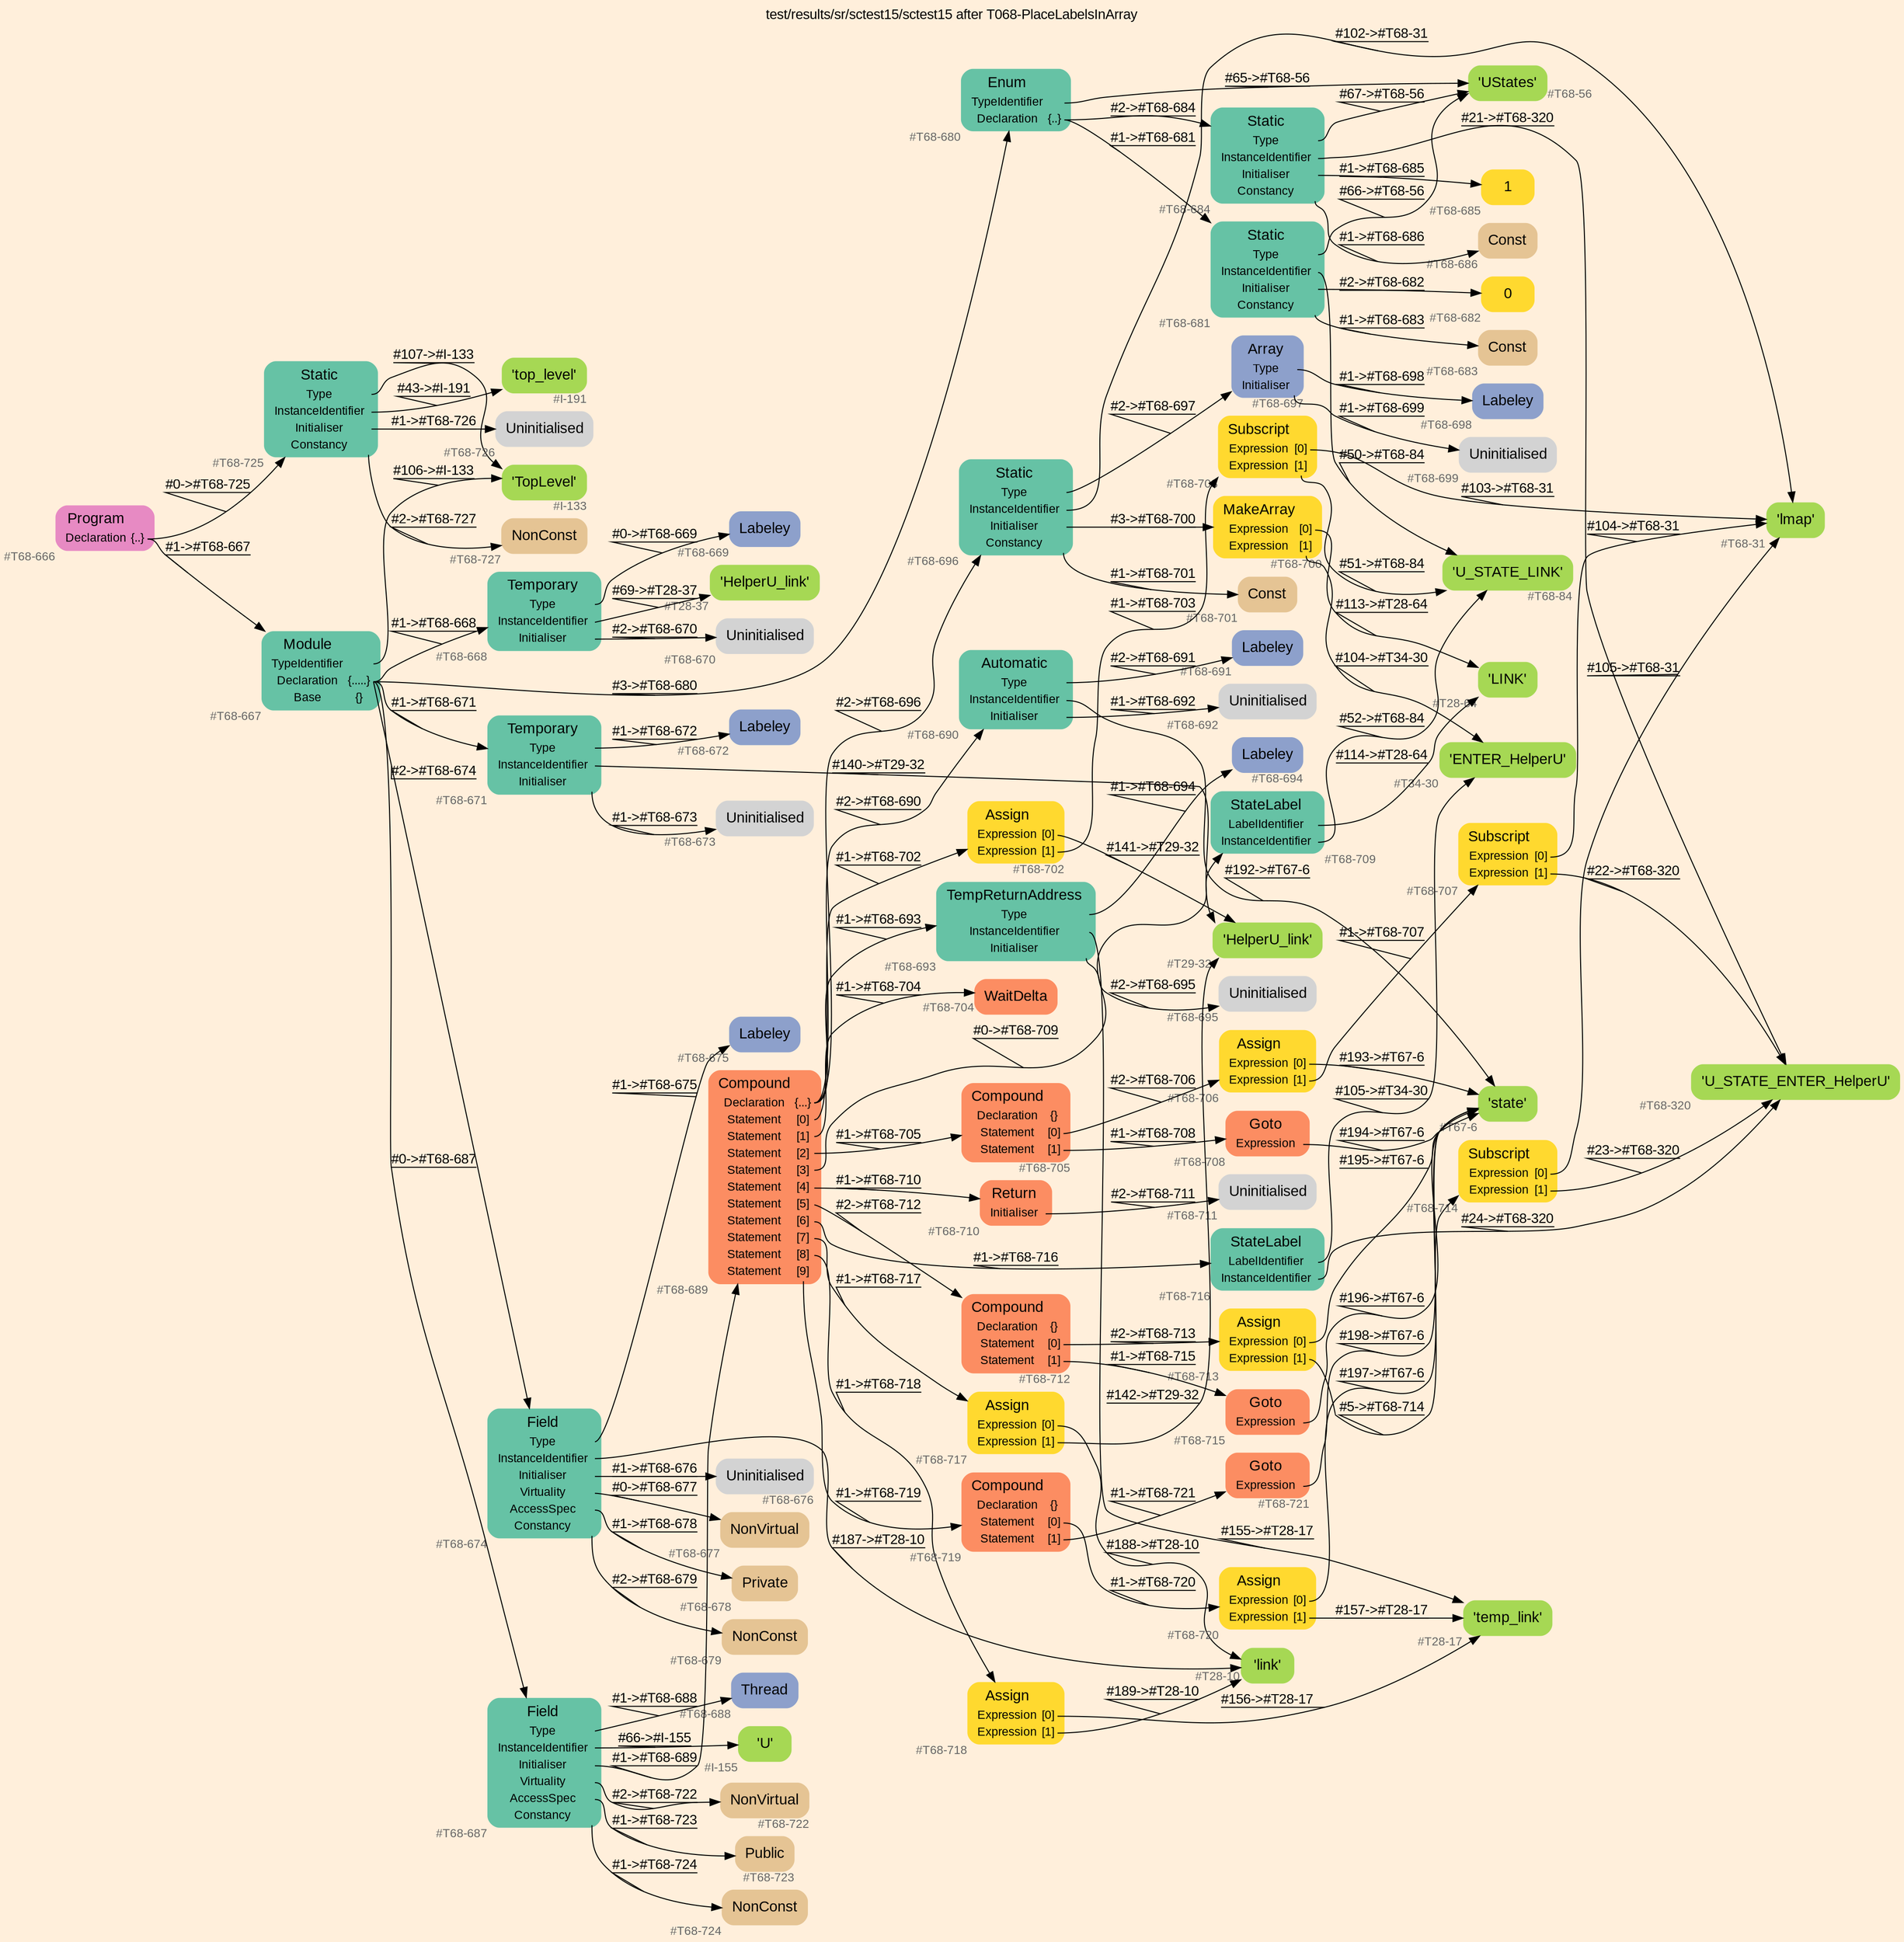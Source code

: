 digraph "test/results/sr/sctest15/sctest15 after T068-PlaceLabelsInArray" {
label = "test/results/sr/sctest15/sctest15 after T068-PlaceLabelsInArray"
labelloc = t
graph [
    rankdir = "LR"
    ranksep = 0.3
    bgcolor = antiquewhite1
    color = black
    fontcolor = black
    fontname = "Arial"
];
node [
    fontname = "Arial"
];
edge [
    fontname = "Arial"
];

// -------------------- node figure --------------------
// -------- block #T68-666 ----------
"#T68-666" [
    fillcolor = "/set28/4"
    xlabel = "#T68-666"
    fontsize = "12"
    fontcolor = grey40
    shape = "plaintext"
    label = <<TABLE BORDER="0" CELLBORDER="0" CELLSPACING="0">
     <TR><TD><FONT COLOR="black" POINT-SIZE="15">Program</FONT></TD></TR>
     <TR><TD><FONT COLOR="black" POINT-SIZE="12">Declaration</FONT></TD><TD PORT="port0"><FONT COLOR="black" POINT-SIZE="12">{..}</FONT></TD></TR>
    </TABLE>>
    style = "rounded,filled"
];

// -------- block #T68-667 ----------
"#T68-667" [
    fillcolor = "/set28/1"
    xlabel = "#T68-667"
    fontsize = "12"
    fontcolor = grey40
    shape = "plaintext"
    label = <<TABLE BORDER="0" CELLBORDER="0" CELLSPACING="0">
     <TR><TD><FONT COLOR="black" POINT-SIZE="15">Module</FONT></TD></TR>
     <TR><TD><FONT COLOR="black" POINT-SIZE="12">TypeIdentifier</FONT></TD><TD PORT="port0"></TD></TR>
     <TR><TD><FONT COLOR="black" POINT-SIZE="12">Declaration</FONT></TD><TD PORT="port1"><FONT COLOR="black" POINT-SIZE="12">{.....}</FONT></TD></TR>
     <TR><TD><FONT COLOR="black" POINT-SIZE="12">Base</FONT></TD><TD PORT="port2"><FONT COLOR="black" POINT-SIZE="12">{}</FONT></TD></TR>
    </TABLE>>
    style = "rounded,filled"
];

// -------- block #I-133 ----------
"#I-133" [
    fillcolor = "/set28/5"
    xlabel = "#I-133"
    fontsize = "12"
    fontcolor = grey40
    shape = "plaintext"
    label = <<TABLE BORDER="0" CELLBORDER="0" CELLSPACING="0">
     <TR><TD><FONT COLOR="black" POINT-SIZE="15">'TopLevel'</FONT></TD></TR>
    </TABLE>>
    style = "rounded,filled"
];

// -------- block #T68-668 ----------
"#T68-668" [
    fillcolor = "/set28/1"
    xlabel = "#T68-668"
    fontsize = "12"
    fontcolor = grey40
    shape = "plaintext"
    label = <<TABLE BORDER="0" CELLBORDER="0" CELLSPACING="0">
     <TR><TD><FONT COLOR="black" POINT-SIZE="15">Temporary</FONT></TD></TR>
     <TR><TD><FONT COLOR="black" POINT-SIZE="12">Type</FONT></TD><TD PORT="port0"></TD></TR>
     <TR><TD><FONT COLOR="black" POINT-SIZE="12">InstanceIdentifier</FONT></TD><TD PORT="port1"></TD></TR>
     <TR><TD><FONT COLOR="black" POINT-SIZE="12">Initialiser</FONT></TD><TD PORT="port2"></TD></TR>
    </TABLE>>
    style = "rounded,filled"
];

// -------- block #T68-669 ----------
"#T68-669" [
    fillcolor = "/set28/3"
    xlabel = "#T68-669"
    fontsize = "12"
    fontcolor = grey40
    shape = "plaintext"
    label = <<TABLE BORDER="0" CELLBORDER="0" CELLSPACING="0">
     <TR><TD><FONT COLOR="black" POINT-SIZE="15">Labeley</FONT></TD></TR>
    </TABLE>>
    style = "rounded,filled"
];

// -------- block #T28-37 ----------
"#T28-37" [
    fillcolor = "/set28/5"
    xlabel = "#T28-37"
    fontsize = "12"
    fontcolor = grey40
    shape = "plaintext"
    label = <<TABLE BORDER="0" CELLBORDER="0" CELLSPACING="0">
     <TR><TD><FONT COLOR="black" POINT-SIZE="15">'HelperU_link'</FONT></TD></TR>
    </TABLE>>
    style = "rounded,filled"
];

// -------- block #T68-670 ----------
"#T68-670" [
    xlabel = "#T68-670"
    fontsize = "12"
    fontcolor = grey40
    shape = "plaintext"
    label = <<TABLE BORDER="0" CELLBORDER="0" CELLSPACING="0">
     <TR><TD><FONT COLOR="black" POINT-SIZE="15">Uninitialised</FONT></TD></TR>
    </TABLE>>
    style = "rounded,filled"
];

// -------- block #T68-671 ----------
"#T68-671" [
    fillcolor = "/set28/1"
    xlabel = "#T68-671"
    fontsize = "12"
    fontcolor = grey40
    shape = "plaintext"
    label = <<TABLE BORDER="0" CELLBORDER="0" CELLSPACING="0">
     <TR><TD><FONT COLOR="black" POINT-SIZE="15">Temporary</FONT></TD></TR>
     <TR><TD><FONT COLOR="black" POINT-SIZE="12">Type</FONT></TD><TD PORT="port0"></TD></TR>
     <TR><TD><FONT COLOR="black" POINT-SIZE="12">InstanceIdentifier</FONT></TD><TD PORT="port1"></TD></TR>
     <TR><TD><FONT COLOR="black" POINT-SIZE="12">Initialiser</FONT></TD><TD PORT="port2"></TD></TR>
    </TABLE>>
    style = "rounded,filled"
];

// -------- block #T68-672 ----------
"#T68-672" [
    fillcolor = "/set28/3"
    xlabel = "#T68-672"
    fontsize = "12"
    fontcolor = grey40
    shape = "plaintext"
    label = <<TABLE BORDER="0" CELLBORDER="0" CELLSPACING="0">
     <TR><TD><FONT COLOR="black" POINT-SIZE="15">Labeley</FONT></TD></TR>
    </TABLE>>
    style = "rounded,filled"
];

// -------- block #T29-32 ----------
"#T29-32" [
    fillcolor = "/set28/5"
    xlabel = "#T29-32"
    fontsize = "12"
    fontcolor = grey40
    shape = "plaintext"
    label = <<TABLE BORDER="0" CELLBORDER="0" CELLSPACING="0">
     <TR><TD><FONT COLOR="black" POINT-SIZE="15">'HelperU_link'</FONT></TD></TR>
    </TABLE>>
    style = "rounded,filled"
];

// -------- block #T68-673 ----------
"#T68-673" [
    xlabel = "#T68-673"
    fontsize = "12"
    fontcolor = grey40
    shape = "plaintext"
    label = <<TABLE BORDER="0" CELLBORDER="0" CELLSPACING="0">
     <TR><TD><FONT COLOR="black" POINT-SIZE="15">Uninitialised</FONT></TD></TR>
    </TABLE>>
    style = "rounded,filled"
];

// -------- block #T68-674 ----------
"#T68-674" [
    fillcolor = "/set28/1"
    xlabel = "#T68-674"
    fontsize = "12"
    fontcolor = grey40
    shape = "plaintext"
    label = <<TABLE BORDER="0" CELLBORDER="0" CELLSPACING="0">
     <TR><TD><FONT COLOR="black" POINT-SIZE="15">Field</FONT></TD></TR>
     <TR><TD><FONT COLOR="black" POINT-SIZE="12">Type</FONT></TD><TD PORT="port0"></TD></TR>
     <TR><TD><FONT COLOR="black" POINT-SIZE="12">InstanceIdentifier</FONT></TD><TD PORT="port1"></TD></TR>
     <TR><TD><FONT COLOR="black" POINT-SIZE="12">Initialiser</FONT></TD><TD PORT="port2"></TD></TR>
     <TR><TD><FONT COLOR="black" POINT-SIZE="12">Virtuality</FONT></TD><TD PORT="port3"></TD></TR>
     <TR><TD><FONT COLOR="black" POINT-SIZE="12">AccessSpec</FONT></TD><TD PORT="port4"></TD></TR>
     <TR><TD><FONT COLOR="black" POINT-SIZE="12">Constancy</FONT></TD><TD PORT="port5"></TD></TR>
    </TABLE>>
    style = "rounded,filled"
];

// -------- block #T68-675 ----------
"#T68-675" [
    fillcolor = "/set28/3"
    xlabel = "#T68-675"
    fontsize = "12"
    fontcolor = grey40
    shape = "plaintext"
    label = <<TABLE BORDER="0" CELLBORDER="0" CELLSPACING="0">
     <TR><TD><FONT COLOR="black" POINT-SIZE="15">Labeley</FONT></TD></TR>
    </TABLE>>
    style = "rounded,filled"
];

// -------- block #T28-10 ----------
"#T28-10" [
    fillcolor = "/set28/5"
    xlabel = "#T28-10"
    fontsize = "12"
    fontcolor = grey40
    shape = "plaintext"
    label = <<TABLE BORDER="0" CELLBORDER="0" CELLSPACING="0">
     <TR><TD><FONT COLOR="black" POINT-SIZE="15">'link'</FONT></TD></TR>
    </TABLE>>
    style = "rounded,filled"
];

// -------- block #T68-676 ----------
"#T68-676" [
    xlabel = "#T68-676"
    fontsize = "12"
    fontcolor = grey40
    shape = "plaintext"
    label = <<TABLE BORDER="0" CELLBORDER="0" CELLSPACING="0">
     <TR><TD><FONT COLOR="black" POINT-SIZE="15">Uninitialised</FONT></TD></TR>
    </TABLE>>
    style = "rounded,filled"
];

// -------- block #T68-677 ----------
"#T68-677" [
    fillcolor = "/set28/7"
    xlabel = "#T68-677"
    fontsize = "12"
    fontcolor = grey40
    shape = "plaintext"
    label = <<TABLE BORDER="0" CELLBORDER="0" CELLSPACING="0">
     <TR><TD><FONT COLOR="black" POINT-SIZE="15">NonVirtual</FONT></TD></TR>
    </TABLE>>
    style = "rounded,filled"
];

// -------- block #T68-678 ----------
"#T68-678" [
    fillcolor = "/set28/7"
    xlabel = "#T68-678"
    fontsize = "12"
    fontcolor = grey40
    shape = "plaintext"
    label = <<TABLE BORDER="0" CELLBORDER="0" CELLSPACING="0">
     <TR><TD><FONT COLOR="black" POINT-SIZE="15">Private</FONT></TD></TR>
    </TABLE>>
    style = "rounded,filled"
];

// -------- block #T68-679 ----------
"#T68-679" [
    fillcolor = "/set28/7"
    xlabel = "#T68-679"
    fontsize = "12"
    fontcolor = grey40
    shape = "plaintext"
    label = <<TABLE BORDER="0" CELLBORDER="0" CELLSPACING="0">
     <TR><TD><FONT COLOR="black" POINT-SIZE="15">NonConst</FONT></TD></TR>
    </TABLE>>
    style = "rounded,filled"
];

// -------- block #T68-680 ----------
"#T68-680" [
    fillcolor = "/set28/1"
    xlabel = "#T68-680"
    fontsize = "12"
    fontcolor = grey40
    shape = "plaintext"
    label = <<TABLE BORDER="0" CELLBORDER="0" CELLSPACING="0">
     <TR><TD><FONT COLOR="black" POINT-SIZE="15">Enum</FONT></TD></TR>
     <TR><TD><FONT COLOR="black" POINT-SIZE="12">TypeIdentifier</FONT></TD><TD PORT="port0"></TD></TR>
     <TR><TD><FONT COLOR="black" POINT-SIZE="12">Declaration</FONT></TD><TD PORT="port1"><FONT COLOR="black" POINT-SIZE="12">{..}</FONT></TD></TR>
    </TABLE>>
    style = "rounded,filled"
];

// -------- block #T68-56 ----------
"#T68-56" [
    fillcolor = "/set28/5"
    xlabel = "#T68-56"
    fontsize = "12"
    fontcolor = grey40
    shape = "plaintext"
    label = <<TABLE BORDER="0" CELLBORDER="0" CELLSPACING="0">
     <TR><TD><FONT COLOR="black" POINT-SIZE="15">'UStates'</FONT></TD></TR>
    </TABLE>>
    style = "rounded,filled"
];

// -------- block #T68-681 ----------
"#T68-681" [
    fillcolor = "/set28/1"
    xlabel = "#T68-681"
    fontsize = "12"
    fontcolor = grey40
    shape = "plaintext"
    label = <<TABLE BORDER="0" CELLBORDER="0" CELLSPACING="0">
     <TR><TD><FONT COLOR="black" POINT-SIZE="15">Static</FONT></TD></TR>
     <TR><TD><FONT COLOR="black" POINT-SIZE="12">Type</FONT></TD><TD PORT="port0"></TD></TR>
     <TR><TD><FONT COLOR="black" POINT-SIZE="12">InstanceIdentifier</FONT></TD><TD PORT="port1"></TD></TR>
     <TR><TD><FONT COLOR="black" POINT-SIZE="12">Initialiser</FONT></TD><TD PORT="port2"></TD></TR>
     <TR><TD><FONT COLOR="black" POINT-SIZE="12">Constancy</FONT></TD><TD PORT="port3"></TD></TR>
    </TABLE>>
    style = "rounded,filled"
];

// -------- block #T68-84 ----------
"#T68-84" [
    fillcolor = "/set28/5"
    xlabel = "#T68-84"
    fontsize = "12"
    fontcolor = grey40
    shape = "plaintext"
    label = <<TABLE BORDER="0" CELLBORDER="0" CELLSPACING="0">
     <TR><TD><FONT COLOR="black" POINT-SIZE="15">'U_STATE_LINK'</FONT></TD></TR>
    </TABLE>>
    style = "rounded,filled"
];

// -------- block #T68-682 ----------
"#T68-682" [
    fillcolor = "/set28/6"
    xlabel = "#T68-682"
    fontsize = "12"
    fontcolor = grey40
    shape = "plaintext"
    label = <<TABLE BORDER="0" CELLBORDER="0" CELLSPACING="0">
     <TR><TD><FONT COLOR="black" POINT-SIZE="15">0</FONT></TD></TR>
    </TABLE>>
    style = "rounded,filled"
];

// -------- block #T68-683 ----------
"#T68-683" [
    fillcolor = "/set28/7"
    xlabel = "#T68-683"
    fontsize = "12"
    fontcolor = grey40
    shape = "plaintext"
    label = <<TABLE BORDER="0" CELLBORDER="0" CELLSPACING="0">
     <TR><TD><FONT COLOR="black" POINT-SIZE="15">Const</FONT></TD></TR>
    </TABLE>>
    style = "rounded,filled"
];

// -------- block #T68-684 ----------
"#T68-684" [
    fillcolor = "/set28/1"
    xlabel = "#T68-684"
    fontsize = "12"
    fontcolor = grey40
    shape = "plaintext"
    label = <<TABLE BORDER="0" CELLBORDER="0" CELLSPACING="0">
     <TR><TD><FONT COLOR="black" POINT-SIZE="15">Static</FONT></TD></TR>
     <TR><TD><FONT COLOR="black" POINT-SIZE="12">Type</FONT></TD><TD PORT="port0"></TD></TR>
     <TR><TD><FONT COLOR="black" POINT-SIZE="12">InstanceIdentifier</FONT></TD><TD PORT="port1"></TD></TR>
     <TR><TD><FONT COLOR="black" POINT-SIZE="12">Initialiser</FONT></TD><TD PORT="port2"></TD></TR>
     <TR><TD><FONT COLOR="black" POINT-SIZE="12">Constancy</FONT></TD><TD PORT="port3"></TD></TR>
    </TABLE>>
    style = "rounded,filled"
];

// -------- block #T68-320 ----------
"#T68-320" [
    fillcolor = "/set28/5"
    xlabel = "#T68-320"
    fontsize = "12"
    fontcolor = grey40
    shape = "plaintext"
    label = <<TABLE BORDER="0" CELLBORDER="0" CELLSPACING="0">
     <TR><TD><FONT COLOR="black" POINT-SIZE="15">'U_STATE_ENTER_HelperU'</FONT></TD></TR>
    </TABLE>>
    style = "rounded,filled"
];

// -------- block #T68-685 ----------
"#T68-685" [
    fillcolor = "/set28/6"
    xlabel = "#T68-685"
    fontsize = "12"
    fontcolor = grey40
    shape = "plaintext"
    label = <<TABLE BORDER="0" CELLBORDER="0" CELLSPACING="0">
     <TR><TD><FONT COLOR="black" POINT-SIZE="15">1</FONT></TD></TR>
    </TABLE>>
    style = "rounded,filled"
];

// -------- block #T68-686 ----------
"#T68-686" [
    fillcolor = "/set28/7"
    xlabel = "#T68-686"
    fontsize = "12"
    fontcolor = grey40
    shape = "plaintext"
    label = <<TABLE BORDER="0" CELLBORDER="0" CELLSPACING="0">
     <TR><TD><FONT COLOR="black" POINT-SIZE="15">Const</FONT></TD></TR>
    </TABLE>>
    style = "rounded,filled"
];

// -------- block #T68-687 ----------
"#T68-687" [
    fillcolor = "/set28/1"
    xlabel = "#T68-687"
    fontsize = "12"
    fontcolor = grey40
    shape = "plaintext"
    label = <<TABLE BORDER="0" CELLBORDER="0" CELLSPACING="0">
     <TR><TD><FONT COLOR="black" POINT-SIZE="15">Field</FONT></TD></TR>
     <TR><TD><FONT COLOR="black" POINT-SIZE="12">Type</FONT></TD><TD PORT="port0"></TD></TR>
     <TR><TD><FONT COLOR="black" POINT-SIZE="12">InstanceIdentifier</FONT></TD><TD PORT="port1"></TD></TR>
     <TR><TD><FONT COLOR="black" POINT-SIZE="12">Initialiser</FONT></TD><TD PORT="port2"></TD></TR>
     <TR><TD><FONT COLOR="black" POINT-SIZE="12">Virtuality</FONT></TD><TD PORT="port3"></TD></TR>
     <TR><TD><FONT COLOR="black" POINT-SIZE="12">AccessSpec</FONT></TD><TD PORT="port4"></TD></TR>
     <TR><TD><FONT COLOR="black" POINT-SIZE="12">Constancy</FONT></TD><TD PORT="port5"></TD></TR>
    </TABLE>>
    style = "rounded,filled"
];

// -------- block #T68-688 ----------
"#T68-688" [
    fillcolor = "/set28/3"
    xlabel = "#T68-688"
    fontsize = "12"
    fontcolor = grey40
    shape = "plaintext"
    label = <<TABLE BORDER="0" CELLBORDER="0" CELLSPACING="0">
     <TR><TD><FONT COLOR="black" POINT-SIZE="15">Thread</FONT></TD></TR>
    </TABLE>>
    style = "rounded,filled"
];

// -------- block #I-155 ----------
"#I-155" [
    fillcolor = "/set28/5"
    xlabel = "#I-155"
    fontsize = "12"
    fontcolor = grey40
    shape = "plaintext"
    label = <<TABLE BORDER="0" CELLBORDER="0" CELLSPACING="0">
     <TR><TD><FONT COLOR="black" POINT-SIZE="15">'U'</FONT></TD></TR>
    </TABLE>>
    style = "rounded,filled"
];

// -------- block #T68-689 ----------
"#T68-689" [
    fillcolor = "/set28/2"
    xlabel = "#T68-689"
    fontsize = "12"
    fontcolor = grey40
    shape = "plaintext"
    label = <<TABLE BORDER="0" CELLBORDER="0" CELLSPACING="0">
     <TR><TD><FONT COLOR="black" POINT-SIZE="15">Compound</FONT></TD></TR>
     <TR><TD><FONT COLOR="black" POINT-SIZE="12">Declaration</FONT></TD><TD PORT="port0"><FONT COLOR="black" POINT-SIZE="12">{...}</FONT></TD></TR>
     <TR><TD><FONT COLOR="black" POINT-SIZE="12">Statement</FONT></TD><TD PORT="port1"><FONT COLOR="black" POINT-SIZE="12">[0]</FONT></TD></TR>
     <TR><TD><FONT COLOR="black" POINT-SIZE="12">Statement</FONT></TD><TD PORT="port2"><FONT COLOR="black" POINT-SIZE="12">[1]</FONT></TD></TR>
     <TR><TD><FONT COLOR="black" POINT-SIZE="12">Statement</FONT></TD><TD PORT="port3"><FONT COLOR="black" POINT-SIZE="12">[2]</FONT></TD></TR>
     <TR><TD><FONT COLOR="black" POINT-SIZE="12">Statement</FONT></TD><TD PORT="port4"><FONT COLOR="black" POINT-SIZE="12">[3]</FONT></TD></TR>
     <TR><TD><FONT COLOR="black" POINT-SIZE="12">Statement</FONT></TD><TD PORT="port5"><FONT COLOR="black" POINT-SIZE="12">[4]</FONT></TD></TR>
     <TR><TD><FONT COLOR="black" POINT-SIZE="12">Statement</FONT></TD><TD PORT="port6"><FONT COLOR="black" POINT-SIZE="12">[5]</FONT></TD></TR>
     <TR><TD><FONT COLOR="black" POINT-SIZE="12">Statement</FONT></TD><TD PORT="port7"><FONT COLOR="black" POINT-SIZE="12">[6]</FONT></TD></TR>
     <TR><TD><FONT COLOR="black" POINT-SIZE="12">Statement</FONT></TD><TD PORT="port8"><FONT COLOR="black" POINT-SIZE="12">[7]</FONT></TD></TR>
     <TR><TD><FONT COLOR="black" POINT-SIZE="12">Statement</FONT></TD><TD PORT="port9"><FONT COLOR="black" POINT-SIZE="12">[8]</FONT></TD></TR>
     <TR><TD><FONT COLOR="black" POINT-SIZE="12">Statement</FONT></TD><TD PORT="port10"><FONT COLOR="black" POINT-SIZE="12">[9]</FONT></TD></TR>
    </TABLE>>
    style = "rounded,filled"
];

// -------- block #T68-690 ----------
"#T68-690" [
    fillcolor = "/set28/1"
    xlabel = "#T68-690"
    fontsize = "12"
    fontcolor = grey40
    shape = "plaintext"
    label = <<TABLE BORDER="0" CELLBORDER="0" CELLSPACING="0">
     <TR><TD><FONT COLOR="black" POINT-SIZE="15">Automatic</FONT></TD></TR>
     <TR><TD><FONT COLOR="black" POINT-SIZE="12">Type</FONT></TD><TD PORT="port0"></TD></TR>
     <TR><TD><FONT COLOR="black" POINT-SIZE="12">InstanceIdentifier</FONT></TD><TD PORT="port1"></TD></TR>
     <TR><TD><FONT COLOR="black" POINT-SIZE="12">Initialiser</FONT></TD><TD PORT="port2"></TD></TR>
    </TABLE>>
    style = "rounded,filled"
];

// -------- block #T68-691 ----------
"#T68-691" [
    fillcolor = "/set28/3"
    xlabel = "#T68-691"
    fontsize = "12"
    fontcolor = grey40
    shape = "plaintext"
    label = <<TABLE BORDER="0" CELLBORDER="0" CELLSPACING="0">
     <TR><TD><FONT COLOR="black" POINT-SIZE="15">Labeley</FONT></TD></TR>
    </TABLE>>
    style = "rounded,filled"
];

// -------- block #T67-6 ----------
"#T67-6" [
    fillcolor = "/set28/5"
    xlabel = "#T67-6"
    fontsize = "12"
    fontcolor = grey40
    shape = "plaintext"
    label = <<TABLE BORDER="0" CELLBORDER="0" CELLSPACING="0">
     <TR><TD><FONT COLOR="black" POINT-SIZE="15">'state'</FONT></TD></TR>
    </TABLE>>
    style = "rounded,filled"
];

// -------- block #T68-692 ----------
"#T68-692" [
    xlabel = "#T68-692"
    fontsize = "12"
    fontcolor = grey40
    shape = "plaintext"
    label = <<TABLE BORDER="0" CELLBORDER="0" CELLSPACING="0">
     <TR><TD><FONT COLOR="black" POINT-SIZE="15">Uninitialised</FONT></TD></TR>
    </TABLE>>
    style = "rounded,filled"
];

// -------- block #T68-693 ----------
"#T68-693" [
    fillcolor = "/set28/1"
    xlabel = "#T68-693"
    fontsize = "12"
    fontcolor = grey40
    shape = "plaintext"
    label = <<TABLE BORDER="0" CELLBORDER="0" CELLSPACING="0">
     <TR><TD><FONT COLOR="black" POINT-SIZE="15">TempReturnAddress</FONT></TD></TR>
     <TR><TD><FONT COLOR="black" POINT-SIZE="12">Type</FONT></TD><TD PORT="port0"></TD></TR>
     <TR><TD><FONT COLOR="black" POINT-SIZE="12">InstanceIdentifier</FONT></TD><TD PORT="port1"></TD></TR>
     <TR><TD><FONT COLOR="black" POINT-SIZE="12">Initialiser</FONT></TD><TD PORT="port2"></TD></TR>
    </TABLE>>
    style = "rounded,filled"
];

// -------- block #T68-694 ----------
"#T68-694" [
    fillcolor = "/set28/3"
    xlabel = "#T68-694"
    fontsize = "12"
    fontcolor = grey40
    shape = "plaintext"
    label = <<TABLE BORDER="0" CELLBORDER="0" CELLSPACING="0">
     <TR><TD><FONT COLOR="black" POINT-SIZE="15">Labeley</FONT></TD></TR>
    </TABLE>>
    style = "rounded,filled"
];

// -------- block #T28-17 ----------
"#T28-17" [
    fillcolor = "/set28/5"
    xlabel = "#T28-17"
    fontsize = "12"
    fontcolor = grey40
    shape = "plaintext"
    label = <<TABLE BORDER="0" CELLBORDER="0" CELLSPACING="0">
     <TR><TD><FONT COLOR="black" POINT-SIZE="15">'temp_link'</FONT></TD></TR>
    </TABLE>>
    style = "rounded,filled"
];

// -------- block #T68-695 ----------
"#T68-695" [
    xlabel = "#T68-695"
    fontsize = "12"
    fontcolor = grey40
    shape = "plaintext"
    label = <<TABLE BORDER="0" CELLBORDER="0" CELLSPACING="0">
     <TR><TD><FONT COLOR="black" POINT-SIZE="15">Uninitialised</FONT></TD></TR>
    </TABLE>>
    style = "rounded,filled"
];

// -------- block #T68-696 ----------
"#T68-696" [
    fillcolor = "/set28/1"
    xlabel = "#T68-696"
    fontsize = "12"
    fontcolor = grey40
    shape = "plaintext"
    label = <<TABLE BORDER="0" CELLBORDER="0" CELLSPACING="0">
     <TR><TD><FONT COLOR="black" POINT-SIZE="15">Static</FONT></TD></TR>
     <TR><TD><FONT COLOR="black" POINT-SIZE="12">Type</FONT></TD><TD PORT="port0"></TD></TR>
     <TR><TD><FONT COLOR="black" POINT-SIZE="12">InstanceIdentifier</FONT></TD><TD PORT="port1"></TD></TR>
     <TR><TD><FONT COLOR="black" POINT-SIZE="12">Initialiser</FONT></TD><TD PORT="port2"></TD></TR>
     <TR><TD><FONT COLOR="black" POINT-SIZE="12">Constancy</FONT></TD><TD PORT="port3"></TD></TR>
    </TABLE>>
    style = "rounded,filled"
];

// -------- block #T68-697 ----------
"#T68-697" [
    fillcolor = "/set28/3"
    xlabel = "#T68-697"
    fontsize = "12"
    fontcolor = grey40
    shape = "plaintext"
    label = <<TABLE BORDER="0" CELLBORDER="0" CELLSPACING="0">
     <TR><TD><FONT COLOR="black" POINT-SIZE="15">Array</FONT></TD></TR>
     <TR><TD><FONT COLOR="black" POINT-SIZE="12">Type</FONT></TD><TD PORT="port0"></TD></TR>
     <TR><TD><FONT COLOR="black" POINT-SIZE="12">Initialiser</FONT></TD><TD PORT="port1"></TD></TR>
    </TABLE>>
    style = "rounded,filled"
];

// -------- block #T68-698 ----------
"#T68-698" [
    fillcolor = "/set28/3"
    xlabel = "#T68-698"
    fontsize = "12"
    fontcolor = grey40
    shape = "plaintext"
    label = <<TABLE BORDER="0" CELLBORDER="0" CELLSPACING="0">
     <TR><TD><FONT COLOR="black" POINT-SIZE="15">Labeley</FONT></TD></TR>
    </TABLE>>
    style = "rounded,filled"
];

// -------- block #T68-699 ----------
"#T68-699" [
    xlabel = "#T68-699"
    fontsize = "12"
    fontcolor = grey40
    shape = "plaintext"
    label = <<TABLE BORDER="0" CELLBORDER="0" CELLSPACING="0">
     <TR><TD><FONT COLOR="black" POINT-SIZE="15">Uninitialised</FONT></TD></TR>
    </TABLE>>
    style = "rounded,filled"
];

// -------- block #T68-31 ----------
"#T68-31" [
    fillcolor = "/set28/5"
    xlabel = "#T68-31"
    fontsize = "12"
    fontcolor = grey40
    shape = "plaintext"
    label = <<TABLE BORDER="0" CELLBORDER="0" CELLSPACING="0">
     <TR><TD><FONT COLOR="black" POINT-SIZE="15">'lmap'</FONT></TD></TR>
    </TABLE>>
    style = "rounded,filled"
];

// -------- block #T68-700 ----------
"#T68-700" [
    fillcolor = "/set28/6"
    xlabel = "#T68-700"
    fontsize = "12"
    fontcolor = grey40
    shape = "plaintext"
    label = <<TABLE BORDER="0" CELLBORDER="0" CELLSPACING="0">
     <TR><TD><FONT COLOR="black" POINT-SIZE="15">MakeArray</FONT></TD></TR>
     <TR><TD><FONT COLOR="black" POINT-SIZE="12">Expression</FONT></TD><TD PORT="port0"><FONT COLOR="black" POINT-SIZE="12">[0]</FONT></TD></TR>
     <TR><TD><FONT COLOR="black" POINT-SIZE="12">Expression</FONT></TD><TD PORT="port1"><FONT COLOR="black" POINT-SIZE="12">[1]</FONT></TD></TR>
    </TABLE>>
    style = "rounded,filled"
];

// -------- block #T28-64 ----------
"#T28-64" [
    fillcolor = "/set28/5"
    xlabel = "#T28-64"
    fontsize = "12"
    fontcolor = grey40
    shape = "plaintext"
    label = <<TABLE BORDER="0" CELLBORDER="0" CELLSPACING="0">
     <TR><TD><FONT COLOR="black" POINT-SIZE="15">'LINK'</FONT></TD></TR>
    </TABLE>>
    style = "rounded,filled"
];

// -------- block #T34-30 ----------
"#T34-30" [
    fillcolor = "/set28/5"
    xlabel = "#T34-30"
    fontsize = "12"
    fontcolor = grey40
    shape = "plaintext"
    label = <<TABLE BORDER="0" CELLBORDER="0" CELLSPACING="0">
     <TR><TD><FONT COLOR="black" POINT-SIZE="15">'ENTER_HelperU'</FONT></TD></TR>
    </TABLE>>
    style = "rounded,filled"
];

// -------- block #T68-701 ----------
"#T68-701" [
    fillcolor = "/set28/7"
    xlabel = "#T68-701"
    fontsize = "12"
    fontcolor = grey40
    shape = "plaintext"
    label = <<TABLE BORDER="0" CELLBORDER="0" CELLSPACING="0">
     <TR><TD><FONT COLOR="black" POINT-SIZE="15">Const</FONT></TD></TR>
    </TABLE>>
    style = "rounded,filled"
];

// -------- block #T68-702 ----------
"#T68-702" [
    fillcolor = "/set28/6"
    xlabel = "#T68-702"
    fontsize = "12"
    fontcolor = grey40
    shape = "plaintext"
    label = <<TABLE BORDER="0" CELLBORDER="0" CELLSPACING="0">
     <TR><TD><FONT COLOR="black" POINT-SIZE="15">Assign</FONT></TD></TR>
     <TR><TD><FONT COLOR="black" POINT-SIZE="12">Expression</FONT></TD><TD PORT="port0"><FONT COLOR="black" POINT-SIZE="12">[0]</FONT></TD></TR>
     <TR><TD><FONT COLOR="black" POINT-SIZE="12">Expression</FONT></TD><TD PORT="port1"><FONT COLOR="black" POINT-SIZE="12">[1]</FONT></TD></TR>
    </TABLE>>
    style = "rounded,filled"
];

// -------- block #T68-703 ----------
"#T68-703" [
    fillcolor = "/set28/6"
    xlabel = "#T68-703"
    fontsize = "12"
    fontcolor = grey40
    shape = "plaintext"
    label = <<TABLE BORDER="0" CELLBORDER="0" CELLSPACING="0">
     <TR><TD><FONT COLOR="black" POINT-SIZE="15">Subscript</FONT></TD></TR>
     <TR><TD><FONT COLOR="black" POINT-SIZE="12">Expression</FONT></TD><TD PORT="port0"><FONT COLOR="black" POINT-SIZE="12">[0]</FONT></TD></TR>
     <TR><TD><FONT COLOR="black" POINT-SIZE="12">Expression</FONT></TD><TD PORT="port1"><FONT COLOR="black" POINT-SIZE="12">[1]</FONT></TD></TR>
    </TABLE>>
    style = "rounded,filled"
];

// -------- block #T68-704 ----------
"#T68-704" [
    fillcolor = "/set28/2"
    xlabel = "#T68-704"
    fontsize = "12"
    fontcolor = grey40
    shape = "plaintext"
    label = <<TABLE BORDER="0" CELLBORDER="0" CELLSPACING="0">
     <TR><TD><FONT COLOR="black" POINT-SIZE="15">WaitDelta</FONT></TD></TR>
    </TABLE>>
    style = "rounded,filled"
];

// -------- block #T68-705 ----------
"#T68-705" [
    fillcolor = "/set28/2"
    xlabel = "#T68-705"
    fontsize = "12"
    fontcolor = grey40
    shape = "plaintext"
    label = <<TABLE BORDER="0" CELLBORDER="0" CELLSPACING="0">
     <TR><TD><FONT COLOR="black" POINT-SIZE="15">Compound</FONT></TD></TR>
     <TR><TD><FONT COLOR="black" POINT-SIZE="12">Declaration</FONT></TD><TD PORT="port0"><FONT COLOR="black" POINT-SIZE="12">{}</FONT></TD></TR>
     <TR><TD><FONT COLOR="black" POINT-SIZE="12">Statement</FONT></TD><TD PORT="port1"><FONT COLOR="black" POINT-SIZE="12">[0]</FONT></TD></TR>
     <TR><TD><FONT COLOR="black" POINT-SIZE="12">Statement</FONT></TD><TD PORT="port2"><FONT COLOR="black" POINT-SIZE="12">[1]</FONT></TD></TR>
    </TABLE>>
    style = "rounded,filled"
];

// -------- block #T68-706 ----------
"#T68-706" [
    fillcolor = "/set28/6"
    xlabel = "#T68-706"
    fontsize = "12"
    fontcolor = grey40
    shape = "plaintext"
    label = <<TABLE BORDER="0" CELLBORDER="0" CELLSPACING="0">
     <TR><TD><FONT COLOR="black" POINT-SIZE="15">Assign</FONT></TD></TR>
     <TR><TD><FONT COLOR="black" POINT-SIZE="12">Expression</FONT></TD><TD PORT="port0"><FONT COLOR="black" POINT-SIZE="12">[0]</FONT></TD></TR>
     <TR><TD><FONT COLOR="black" POINT-SIZE="12">Expression</FONT></TD><TD PORT="port1"><FONT COLOR="black" POINT-SIZE="12">[1]</FONT></TD></TR>
    </TABLE>>
    style = "rounded,filled"
];

// -------- block #T68-707 ----------
"#T68-707" [
    fillcolor = "/set28/6"
    xlabel = "#T68-707"
    fontsize = "12"
    fontcolor = grey40
    shape = "plaintext"
    label = <<TABLE BORDER="0" CELLBORDER="0" CELLSPACING="0">
     <TR><TD><FONT COLOR="black" POINT-SIZE="15">Subscript</FONT></TD></TR>
     <TR><TD><FONT COLOR="black" POINT-SIZE="12">Expression</FONT></TD><TD PORT="port0"><FONT COLOR="black" POINT-SIZE="12">[0]</FONT></TD></TR>
     <TR><TD><FONT COLOR="black" POINT-SIZE="12">Expression</FONT></TD><TD PORT="port1"><FONT COLOR="black" POINT-SIZE="12">[1]</FONT></TD></TR>
    </TABLE>>
    style = "rounded,filled"
];

// -------- block #T68-708 ----------
"#T68-708" [
    fillcolor = "/set28/2"
    xlabel = "#T68-708"
    fontsize = "12"
    fontcolor = grey40
    shape = "plaintext"
    label = <<TABLE BORDER="0" CELLBORDER="0" CELLSPACING="0">
     <TR><TD><FONT COLOR="black" POINT-SIZE="15">Goto</FONT></TD></TR>
     <TR><TD><FONT COLOR="black" POINT-SIZE="12">Expression</FONT></TD><TD PORT="port0"></TD></TR>
    </TABLE>>
    style = "rounded,filled"
];

// -------- block #T68-709 ----------
"#T68-709" [
    fillcolor = "/set28/1"
    xlabel = "#T68-709"
    fontsize = "12"
    fontcolor = grey40
    shape = "plaintext"
    label = <<TABLE BORDER="0" CELLBORDER="0" CELLSPACING="0">
     <TR><TD><FONT COLOR="black" POINT-SIZE="15">StateLabel</FONT></TD></TR>
     <TR><TD><FONT COLOR="black" POINT-SIZE="12">LabelIdentifier</FONT></TD><TD PORT="port0"></TD></TR>
     <TR><TD><FONT COLOR="black" POINT-SIZE="12">InstanceIdentifier</FONT></TD><TD PORT="port1"></TD></TR>
    </TABLE>>
    style = "rounded,filled"
];

// -------- block #T68-710 ----------
"#T68-710" [
    fillcolor = "/set28/2"
    xlabel = "#T68-710"
    fontsize = "12"
    fontcolor = grey40
    shape = "plaintext"
    label = <<TABLE BORDER="0" CELLBORDER="0" CELLSPACING="0">
     <TR><TD><FONT COLOR="black" POINT-SIZE="15">Return</FONT></TD></TR>
     <TR><TD><FONT COLOR="black" POINT-SIZE="12">Initialiser</FONT></TD><TD PORT="port0"></TD></TR>
    </TABLE>>
    style = "rounded,filled"
];

// -------- block #T68-711 ----------
"#T68-711" [
    xlabel = "#T68-711"
    fontsize = "12"
    fontcolor = grey40
    shape = "plaintext"
    label = <<TABLE BORDER="0" CELLBORDER="0" CELLSPACING="0">
     <TR><TD><FONT COLOR="black" POINT-SIZE="15">Uninitialised</FONT></TD></TR>
    </TABLE>>
    style = "rounded,filled"
];

// -------- block #T68-712 ----------
"#T68-712" [
    fillcolor = "/set28/2"
    xlabel = "#T68-712"
    fontsize = "12"
    fontcolor = grey40
    shape = "plaintext"
    label = <<TABLE BORDER="0" CELLBORDER="0" CELLSPACING="0">
     <TR><TD><FONT COLOR="black" POINT-SIZE="15">Compound</FONT></TD></TR>
     <TR><TD><FONT COLOR="black" POINT-SIZE="12">Declaration</FONT></TD><TD PORT="port0"><FONT COLOR="black" POINT-SIZE="12">{}</FONT></TD></TR>
     <TR><TD><FONT COLOR="black" POINT-SIZE="12">Statement</FONT></TD><TD PORT="port1"><FONT COLOR="black" POINT-SIZE="12">[0]</FONT></TD></TR>
     <TR><TD><FONT COLOR="black" POINT-SIZE="12">Statement</FONT></TD><TD PORT="port2"><FONT COLOR="black" POINT-SIZE="12">[1]</FONT></TD></TR>
    </TABLE>>
    style = "rounded,filled"
];

// -------- block #T68-713 ----------
"#T68-713" [
    fillcolor = "/set28/6"
    xlabel = "#T68-713"
    fontsize = "12"
    fontcolor = grey40
    shape = "plaintext"
    label = <<TABLE BORDER="0" CELLBORDER="0" CELLSPACING="0">
     <TR><TD><FONT COLOR="black" POINT-SIZE="15">Assign</FONT></TD></TR>
     <TR><TD><FONT COLOR="black" POINT-SIZE="12">Expression</FONT></TD><TD PORT="port0"><FONT COLOR="black" POINT-SIZE="12">[0]</FONT></TD></TR>
     <TR><TD><FONT COLOR="black" POINT-SIZE="12">Expression</FONT></TD><TD PORT="port1"><FONT COLOR="black" POINT-SIZE="12">[1]</FONT></TD></TR>
    </TABLE>>
    style = "rounded,filled"
];

// -------- block #T68-714 ----------
"#T68-714" [
    fillcolor = "/set28/6"
    xlabel = "#T68-714"
    fontsize = "12"
    fontcolor = grey40
    shape = "plaintext"
    label = <<TABLE BORDER="0" CELLBORDER="0" CELLSPACING="0">
     <TR><TD><FONT COLOR="black" POINT-SIZE="15">Subscript</FONT></TD></TR>
     <TR><TD><FONT COLOR="black" POINT-SIZE="12">Expression</FONT></TD><TD PORT="port0"><FONT COLOR="black" POINT-SIZE="12">[0]</FONT></TD></TR>
     <TR><TD><FONT COLOR="black" POINT-SIZE="12">Expression</FONT></TD><TD PORT="port1"><FONT COLOR="black" POINT-SIZE="12">[1]</FONT></TD></TR>
    </TABLE>>
    style = "rounded,filled"
];

// -------- block #T68-715 ----------
"#T68-715" [
    fillcolor = "/set28/2"
    xlabel = "#T68-715"
    fontsize = "12"
    fontcolor = grey40
    shape = "plaintext"
    label = <<TABLE BORDER="0" CELLBORDER="0" CELLSPACING="0">
     <TR><TD><FONT COLOR="black" POINT-SIZE="15">Goto</FONT></TD></TR>
     <TR><TD><FONT COLOR="black" POINT-SIZE="12">Expression</FONT></TD><TD PORT="port0"></TD></TR>
    </TABLE>>
    style = "rounded,filled"
];

// -------- block #T68-716 ----------
"#T68-716" [
    fillcolor = "/set28/1"
    xlabel = "#T68-716"
    fontsize = "12"
    fontcolor = grey40
    shape = "plaintext"
    label = <<TABLE BORDER="0" CELLBORDER="0" CELLSPACING="0">
     <TR><TD><FONT COLOR="black" POINT-SIZE="15">StateLabel</FONT></TD></TR>
     <TR><TD><FONT COLOR="black" POINT-SIZE="12">LabelIdentifier</FONT></TD><TD PORT="port0"></TD></TR>
     <TR><TD><FONT COLOR="black" POINT-SIZE="12">InstanceIdentifier</FONT></TD><TD PORT="port1"></TD></TR>
    </TABLE>>
    style = "rounded,filled"
];

// -------- block #T68-717 ----------
"#T68-717" [
    fillcolor = "/set28/6"
    xlabel = "#T68-717"
    fontsize = "12"
    fontcolor = grey40
    shape = "plaintext"
    label = <<TABLE BORDER="0" CELLBORDER="0" CELLSPACING="0">
     <TR><TD><FONT COLOR="black" POINT-SIZE="15">Assign</FONT></TD></TR>
     <TR><TD><FONT COLOR="black" POINT-SIZE="12">Expression</FONT></TD><TD PORT="port0"><FONT COLOR="black" POINT-SIZE="12">[0]</FONT></TD></TR>
     <TR><TD><FONT COLOR="black" POINT-SIZE="12">Expression</FONT></TD><TD PORT="port1"><FONT COLOR="black" POINT-SIZE="12">[1]</FONT></TD></TR>
    </TABLE>>
    style = "rounded,filled"
];

// -------- block #T68-718 ----------
"#T68-718" [
    fillcolor = "/set28/6"
    xlabel = "#T68-718"
    fontsize = "12"
    fontcolor = grey40
    shape = "plaintext"
    label = <<TABLE BORDER="0" CELLBORDER="0" CELLSPACING="0">
     <TR><TD><FONT COLOR="black" POINT-SIZE="15">Assign</FONT></TD></TR>
     <TR><TD><FONT COLOR="black" POINT-SIZE="12">Expression</FONT></TD><TD PORT="port0"><FONT COLOR="black" POINT-SIZE="12">[0]</FONT></TD></TR>
     <TR><TD><FONT COLOR="black" POINT-SIZE="12">Expression</FONT></TD><TD PORT="port1"><FONT COLOR="black" POINT-SIZE="12">[1]</FONT></TD></TR>
    </TABLE>>
    style = "rounded,filled"
];

// -------- block #T68-719 ----------
"#T68-719" [
    fillcolor = "/set28/2"
    xlabel = "#T68-719"
    fontsize = "12"
    fontcolor = grey40
    shape = "plaintext"
    label = <<TABLE BORDER="0" CELLBORDER="0" CELLSPACING="0">
     <TR><TD><FONT COLOR="black" POINT-SIZE="15">Compound</FONT></TD></TR>
     <TR><TD><FONT COLOR="black" POINT-SIZE="12">Declaration</FONT></TD><TD PORT="port0"><FONT COLOR="black" POINT-SIZE="12">{}</FONT></TD></TR>
     <TR><TD><FONT COLOR="black" POINT-SIZE="12">Statement</FONT></TD><TD PORT="port1"><FONT COLOR="black" POINT-SIZE="12">[0]</FONT></TD></TR>
     <TR><TD><FONT COLOR="black" POINT-SIZE="12">Statement</FONT></TD><TD PORT="port2"><FONT COLOR="black" POINT-SIZE="12">[1]</FONT></TD></TR>
    </TABLE>>
    style = "rounded,filled"
];

// -------- block #T68-720 ----------
"#T68-720" [
    fillcolor = "/set28/6"
    xlabel = "#T68-720"
    fontsize = "12"
    fontcolor = grey40
    shape = "plaintext"
    label = <<TABLE BORDER="0" CELLBORDER="0" CELLSPACING="0">
     <TR><TD><FONT COLOR="black" POINT-SIZE="15">Assign</FONT></TD></TR>
     <TR><TD><FONT COLOR="black" POINT-SIZE="12">Expression</FONT></TD><TD PORT="port0"><FONT COLOR="black" POINT-SIZE="12">[0]</FONT></TD></TR>
     <TR><TD><FONT COLOR="black" POINT-SIZE="12">Expression</FONT></TD><TD PORT="port1"><FONT COLOR="black" POINT-SIZE="12">[1]</FONT></TD></TR>
    </TABLE>>
    style = "rounded,filled"
];

// -------- block #T68-721 ----------
"#T68-721" [
    fillcolor = "/set28/2"
    xlabel = "#T68-721"
    fontsize = "12"
    fontcolor = grey40
    shape = "plaintext"
    label = <<TABLE BORDER="0" CELLBORDER="0" CELLSPACING="0">
     <TR><TD><FONT COLOR="black" POINT-SIZE="15">Goto</FONT></TD></TR>
     <TR><TD><FONT COLOR="black" POINT-SIZE="12">Expression</FONT></TD><TD PORT="port0"></TD></TR>
    </TABLE>>
    style = "rounded,filled"
];

// -------- block #T68-722 ----------
"#T68-722" [
    fillcolor = "/set28/7"
    xlabel = "#T68-722"
    fontsize = "12"
    fontcolor = grey40
    shape = "plaintext"
    label = <<TABLE BORDER="0" CELLBORDER="0" CELLSPACING="0">
     <TR><TD><FONT COLOR="black" POINT-SIZE="15">NonVirtual</FONT></TD></TR>
    </TABLE>>
    style = "rounded,filled"
];

// -------- block #T68-723 ----------
"#T68-723" [
    fillcolor = "/set28/7"
    xlabel = "#T68-723"
    fontsize = "12"
    fontcolor = grey40
    shape = "plaintext"
    label = <<TABLE BORDER="0" CELLBORDER="0" CELLSPACING="0">
     <TR><TD><FONT COLOR="black" POINT-SIZE="15">Public</FONT></TD></TR>
    </TABLE>>
    style = "rounded,filled"
];

// -------- block #T68-724 ----------
"#T68-724" [
    fillcolor = "/set28/7"
    xlabel = "#T68-724"
    fontsize = "12"
    fontcolor = grey40
    shape = "plaintext"
    label = <<TABLE BORDER="0" CELLBORDER="0" CELLSPACING="0">
     <TR><TD><FONT COLOR="black" POINT-SIZE="15">NonConst</FONT></TD></TR>
    </TABLE>>
    style = "rounded,filled"
];

// -------- block #T68-725 ----------
"#T68-725" [
    fillcolor = "/set28/1"
    xlabel = "#T68-725"
    fontsize = "12"
    fontcolor = grey40
    shape = "plaintext"
    label = <<TABLE BORDER="0" CELLBORDER="0" CELLSPACING="0">
     <TR><TD><FONT COLOR="black" POINT-SIZE="15">Static</FONT></TD></TR>
     <TR><TD><FONT COLOR="black" POINT-SIZE="12">Type</FONT></TD><TD PORT="port0"></TD></TR>
     <TR><TD><FONT COLOR="black" POINT-SIZE="12">InstanceIdentifier</FONT></TD><TD PORT="port1"></TD></TR>
     <TR><TD><FONT COLOR="black" POINT-SIZE="12">Initialiser</FONT></TD><TD PORT="port2"></TD></TR>
     <TR><TD><FONT COLOR="black" POINT-SIZE="12">Constancy</FONT></TD><TD PORT="port3"></TD></TR>
    </TABLE>>
    style = "rounded,filled"
];

// -------- block #I-191 ----------
"#I-191" [
    fillcolor = "/set28/5"
    xlabel = "#I-191"
    fontsize = "12"
    fontcolor = grey40
    shape = "plaintext"
    label = <<TABLE BORDER="0" CELLBORDER="0" CELLSPACING="0">
     <TR><TD><FONT COLOR="black" POINT-SIZE="15">'top_level'</FONT></TD></TR>
    </TABLE>>
    style = "rounded,filled"
];

// -------- block #T68-726 ----------
"#T68-726" [
    xlabel = "#T68-726"
    fontsize = "12"
    fontcolor = grey40
    shape = "plaintext"
    label = <<TABLE BORDER="0" CELLBORDER="0" CELLSPACING="0">
     <TR><TD><FONT COLOR="black" POINT-SIZE="15">Uninitialised</FONT></TD></TR>
    </TABLE>>
    style = "rounded,filled"
];

// -------- block #T68-727 ----------
"#T68-727" [
    fillcolor = "/set28/7"
    xlabel = "#T68-727"
    fontsize = "12"
    fontcolor = grey40
    shape = "plaintext"
    label = <<TABLE BORDER="0" CELLBORDER="0" CELLSPACING="0">
     <TR><TD><FONT COLOR="black" POINT-SIZE="15">NonConst</FONT></TD></TR>
    </TABLE>>
    style = "rounded,filled"
];

"#T68-666":port0 -> "#T68-667" [
    label = "#1-&gt;#T68-667"
    decorate = true
    color = black
    fontcolor = black
];

"#T68-666":port0 -> "#T68-725" [
    label = "#0-&gt;#T68-725"
    decorate = true
    color = black
    fontcolor = black
];

"#T68-667":port0 -> "#I-133" [
    label = "#106-&gt;#I-133"
    decorate = true
    color = black
    fontcolor = black
];

"#T68-667":port1 -> "#T68-668" [
    label = "#1-&gt;#T68-668"
    decorate = true
    color = black
    fontcolor = black
];

"#T68-667":port1 -> "#T68-671" [
    label = "#1-&gt;#T68-671"
    decorate = true
    color = black
    fontcolor = black
];

"#T68-667":port1 -> "#T68-674" [
    label = "#2-&gt;#T68-674"
    decorate = true
    color = black
    fontcolor = black
];

"#T68-667":port1 -> "#T68-680" [
    label = "#3-&gt;#T68-680"
    decorate = true
    color = black
    fontcolor = black
];

"#T68-667":port1 -> "#T68-687" [
    label = "#0-&gt;#T68-687"
    decorate = true
    color = black
    fontcolor = black
];

"#T68-668":port0 -> "#T68-669" [
    label = "#0-&gt;#T68-669"
    decorate = true
    color = black
    fontcolor = black
];

"#T68-668":port1 -> "#T28-37" [
    label = "#69-&gt;#T28-37"
    decorate = true
    color = black
    fontcolor = black
];

"#T68-668":port2 -> "#T68-670" [
    label = "#2-&gt;#T68-670"
    decorate = true
    color = black
    fontcolor = black
];

"#T68-671":port0 -> "#T68-672" [
    label = "#1-&gt;#T68-672"
    decorate = true
    color = black
    fontcolor = black
];

"#T68-671":port1 -> "#T29-32" [
    label = "#140-&gt;#T29-32"
    decorate = true
    color = black
    fontcolor = black
];

"#T68-671":port2 -> "#T68-673" [
    label = "#1-&gt;#T68-673"
    decorate = true
    color = black
    fontcolor = black
];

"#T68-674":port0 -> "#T68-675" [
    label = "#1-&gt;#T68-675"
    decorate = true
    color = black
    fontcolor = black
];

"#T68-674":port1 -> "#T28-10" [
    label = "#187-&gt;#T28-10"
    decorate = true
    color = black
    fontcolor = black
];

"#T68-674":port2 -> "#T68-676" [
    label = "#1-&gt;#T68-676"
    decorate = true
    color = black
    fontcolor = black
];

"#T68-674":port3 -> "#T68-677" [
    label = "#0-&gt;#T68-677"
    decorate = true
    color = black
    fontcolor = black
];

"#T68-674":port4 -> "#T68-678" [
    label = "#1-&gt;#T68-678"
    decorate = true
    color = black
    fontcolor = black
];

"#T68-674":port5 -> "#T68-679" [
    label = "#2-&gt;#T68-679"
    decorate = true
    color = black
    fontcolor = black
];

"#T68-680":port0 -> "#T68-56" [
    label = "#65-&gt;#T68-56"
    decorate = true
    color = black
    fontcolor = black
];

"#T68-680":port1 -> "#T68-681" [
    label = "#1-&gt;#T68-681"
    decorate = true
    color = black
    fontcolor = black
];

"#T68-680":port1 -> "#T68-684" [
    label = "#2-&gt;#T68-684"
    decorate = true
    color = black
    fontcolor = black
];

"#T68-681":port0 -> "#T68-56" [
    label = "#66-&gt;#T68-56"
    decorate = true
    color = black
    fontcolor = black
];

"#T68-681":port1 -> "#T68-84" [
    label = "#50-&gt;#T68-84"
    decorate = true
    color = black
    fontcolor = black
];

"#T68-681":port2 -> "#T68-682" [
    label = "#2-&gt;#T68-682"
    decorate = true
    color = black
    fontcolor = black
];

"#T68-681":port3 -> "#T68-683" [
    label = "#1-&gt;#T68-683"
    decorate = true
    color = black
    fontcolor = black
];

"#T68-684":port0 -> "#T68-56" [
    label = "#67-&gt;#T68-56"
    decorate = true
    color = black
    fontcolor = black
];

"#T68-684":port1 -> "#T68-320" [
    label = "#21-&gt;#T68-320"
    decorate = true
    color = black
    fontcolor = black
];

"#T68-684":port2 -> "#T68-685" [
    label = "#1-&gt;#T68-685"
    decorate = true
    color = black
    fontcolor = black
];

"#T68-684":port3 -> "#T68-686" [
    label = "#1-&gt;#T68-686"
    decorate = true
    color = black
    fontcolor = black
];

"#T68-687":port0 -> "#T68-688" [
    label = "#1-&gt;#T68-688"
    decorate = true
    color = black
    fontcolor = black
];

"#T68-687":port1 -> "#I-155" [
    label = "#66-&gt;#I-155"
    decorate = true
    color = black
    fontcolor = black
];

"#T68-687":port2 -> "#T68-689" [
    label = "#1-&gt;#T68-689"
    decorate = true
    color = black
    fontcolor = black
];

"#T68-687":port3 -> "#T68-722" [
    label = "#2-&gt;#T68-722"
    decorate = true
    color = black
    fontcolor = black
];

"#T68-687":port4 -> "#T68-723" [
    label = "#1-&gt;#T68-723"
    decorate = true
    color = black
    fontcolor = black
];

"#T68-687":port5 -> "#T68-724" [
    label = "#1-&gt;#T68-724"
    decorate = true
    color = black
    fontcolor = black
];

"#T68-689":port0 -> "#T68-690" [
    label = "#2-&gt;#T68-690"
    decorate = true
    color = black
    fontcolor = black
];

"#T68-689":port0 -> "#T68-693" [
    label = "#1-&gt;#T68-693"
    decorate = true
    color = black
    fontcolor = black
];

"#T68-689":port0 -> "#T68-696" [
    label = "#2-&gt;#T68-696"
    decorate = true
    color = black
    fontcolor = black
];

"#T68-689":port1 -> "#T68-702" [
    label = "#1-&gt;#T68-702"
    decorate = true
    color = black
    fontcolor = black
];

"#T68-689":port2 -> "#T68-704" [
    label = "#1-&gt;#T68-704"
    decorate = true
    color = black
    fontcolor = black
];

"#T68-689":port3 -> "#T68-705" [
    label = "#1-&gt;#T68-705"
    decorate = true
    color = black
    fontcolor = black
];

"#T68-689":port4 -> "#T68-709" [
    label = "#0-&gt;#T68-709"
    decorate = true
    color = black
    fontcolor = black
];

"#T68-689":port5 -> "#T68-710" [
    label = "#1-&gt;#T68-710"
    decorate = true
    color = black
    fontcolor = black
];

"#T68-689":port6 -> "#T68-712" [
    label = "#2-&gt;#T68-712"
    decorate = true
    color = black
    fontcolor = black
];

"#T68-689":port7 -> "#T68-716" [
    label = "#1-&gt;#T68-716"
    decorate = true
    color = black
    fontcolor = black
];

"#T68-689":port8 -> "#T68-717" [
    label = "#1-&gt;#T68-717"
    decorate = true
    color = black
    fontcolor = black
];

"#T68-689":port9 -> "#T68-718" [
    label = "#1-&gt;#T68-718"
    decorate = true
    color = black
    fontcolor = black
];

"#T68-689":port10 -> "#T68-719" [
    label = "#1-&gt;#T68-719"
    decorate = true
    color = black
    fontcolor = black
];

"#T68-690":port0 -> "#T68-691" [
    label = "#2-&gt;#T68-691"
    decorate = true
    color = black
    fontcolor = black
];

"#T68-690":port1 -> "#T67-6" [
    label = "#192-&gt;#T67-6"
    decorate = true
    color = black
    fontcolor = black
];

"#T68-690":port2 -> "#T68-692" [
    label = "#1-&gt;#T68-692"
    decorate = true
    color = black
    fontcolor = black
];

"#T68-693":port0 -> "#T68-694" [
    label = "#1-&gt;#T68-694"
    decorate = true
    color = black
    fontcolor = black
];

"#T68-693":port1 -> "#T28-17" [
    label = "#155-&gt;#T28-17"
    decorate = true
    color = black
    fontcolor = black
];

"#T68-693":port2 -> "#T68-695" [
    label = "#2-&gt;#T68-695"
    decorate = true
    color = black
    fontcolor = black
];

"#T68-696":port0 -> "#T68-697" [
    label = "#2-&gt;#T68-697"
    decorate = true
    color = black
    fontcolor = black
];

"#T68-696":port1 -> "#T68-31" [
    label = "#102-&gt;#T68-31"
    decorate = true
    color = black
    fontcolor = black
];

"#T68-696":port2 -> "#T68-700" [
    label = "#3-&gt;#T68-700"
    decorate = true
    color = black
    fontcolor = black
];

"#T68-696":port3 -> "#T68-701" [
    label = "#1-&gt;#T68-701"
    decorate = true
    color = black
    fontcolor = black
];

"#T68-697":port0 -> "#T68-698" [
    label = "#1-&gt;#T68-698"
    decorate = true
    color = black
    fontcolor = black
];

"#T68-697":port1 -> "#T68-699" [
    label = "#1-&gt;#T68-699"
    decorate = true
    color = black
    fontcolor = black
];

"#T68-700":port0 -> "#T28-64" [
    label = "#113-&gt;#T28-64"
    decorate = true
    color = black
    fontcolor = black
];

"#T68-700":port1 -> "#T34-30" [
    label = "#104-&gt;#T34-30"
    decorate = true
    color = black
    fontcolor = black
];

"#T68-702":port0 -> "#T29-32" [
    label = "#141-&gt;#T29-32"
    decorate = true
    color = black
    fontcolor = black
];

"#T68-702":port1 -> "#T68-703" [
    label = "#1-&gt;#T68-703"
    decorate = true
    color = black
    fontcolor = black
];

"#T68-703":port0 -> "#T68-31" [
    label = "#103-&gt;#T68-31"
    decorate = true
    color = black
    fontcolor = black
];

"#T68-703":port1 -> "#T68-84" [
    label = "#51-&gt;#T68-84"
    decorate = true
    color = black
    fontcolor = black
];

"#T68-705":port1 -> "#T68-706" [
    label = "#2-&gt;#T68-706"
    decorate = true
    color = black
    fontcolor = black
];

"#T68-705":port2 -> "#T68-708" [
    label = "#1-&gt;#T68-708"
    decorate = true
    color = black
    fontcolor = black
];

"#T68-706":port0 -> "#T67-6" [
    label = "#193-&gt;#T67-6"
    decorate = true
    color = black
    fontcolor = black
];

"#T68-706":port1 -> "#T68-707" [
    label = "#1-&gt;#T68-707"
    decorate = true
    color = black
    fontcolor = black
];

"#T68-707":port0 -> "#T68-31" [
    label = "#104-&gt;#T68-31"
    decorate = true
    color = black
    fontcolor = black
];

"#T68-707":port1 -> "#T68-320" [
    label = "#22-&gt;#T68-320"
    decorate = true
    color = black
    fontcolor = black
];

"#T68-708":port0 -> "#T67-6" [
    label = "#194-&gt;#T67-6"
    decorate = true
    color = black
    fontcolor = black
];

"#T68-709":port0 -> "#T28-64" [
    label = "#114-&gt;#T28-64"
    decorate = true
    color = black
    fontcolor = black
];

"#T68-709":port1 -> "#T68-84" [
    label = "#52-&gt;#T68-84"
    decorate = true
    color = black
    fontcolor = black
];

"#T68-710":port0 -> "#T68-711" [
    label = "#2-&gt;#T68-711"
    decorate = true
    color = black
    fontcolor = black
];

"#T68-712":port1 -> "#T68-713" [
    label = "#2-&gt;#T68-713"
    decorate = true
    color = black
    fontcolor = black
];

"#T68-712":port2 -> "#T68-715" [
    label = "#1-&gt;#T68-715"
    decorate = true
    color = black
    fontcolor = black
];

"#T68-713":port0 -> "#T67-6" [
    label = "#195-&gt;#T67-6"
    decorate = true
    color = black
    fontcolor = black
];

"#T68-713":port1 -> "#T68-714" [
    label = "#5-&gt;#T68-714"
    decorate = true
    color = black
    fontcolor = black
];

"#T68-714":port0 -> "#T68-31" [
    label = "#105-&gt;#T68-31"
    decorate = true
    color = black
    fontcolor = black
];

"#T68-714":port1 -> "#T68-320" [
    label = "#23-&gt;#T68-320"
    decorate = true
    color = black
    fontcolor = black
];

"#T68-715":port0 -> "#T67-6" [
    label = "#196-&gt;#T67-6"
    decorate = true
    color = black
    fontcolor = black
];

"#T68-716":port0 -> "#T34-30" [
    label = "#105-&gt;#T34-30"
    decorate = true
    color = black
    fontcolor = black
];

"#T68-716":port1 -> "#T68-320" [
    label = "#24-&gt;#T68-320"
    decorate = true
    color = black
    fontcolor = black
];

"#T68-717":port0 -> "#T28-10" [
    label = "#188-&gt;#T28-10"
    decorate = true
    color = black
    fontcolor = black
];

"#T68-717":port1 -> "#T29-32" [
    label = "#142-&gt;#T29-32"
    decorate = true
    color = black
    fontcolor = black
];

"#T68-718":port0 -> "#T28-17" [
    label = "#156-&gt;#T28-17"
    decorate = true
    color = black
    fontcolor = black
];

"#T68-718":port1 -> "#T28-10" [
    label = "#189-&gt;#T28-10"
    decorate = true
    color = black
    fontcolor = black
];

"#T68-719":port1 -> "#T68-720" [
    label = "#1-&gt;#T68-720"
    decorate = true
    color = black
    fontcolor = black
];

"#T68-719":port2 -> "#T68-721" [
    label = "#1-&gt;#T68-721"
    decorate = true
    color = black
    fontcolor = black
];

"#T68-720":port0 -> "#T67-6" [
    label = "#197-&gt;#T67-6"
    decorate = true
    color = black
    fontcolor = black
];

"#T68-720":port1 -> "#T28-17" [
    label = "#157-&gt;#T28-17"
    decorate = true
    color = black
    fontcolor = black
];

"#T68-721":port0 -> "#T67-6" [
    label = "#198-&gt;#T67-6"
    decorate = true
    color = black
    fontcolor = black
];

"#T68-725":port0 -> "#I-133" [
    label = "#107-&gt;#I-133"
    decorate = true
    color = black
    fontcolor = black
];

"#T68-725":port1 -> "#I-191" [
    label = "#43-&gt;#I-191"
    decorate = true
    color = black
    fontcolor = black
];

"#T68-725":port2 -> "#T68-726" [
    label = "#1-&gt;#T68-726"
    decorate = true
    color = black
    fontcolor = black
];

"#T68-725":port3 -> "#T68-727" [
    label = "#2-&gt;#T68-727"
    decorate = true
    color = black
    fontcolor = black
];


}
